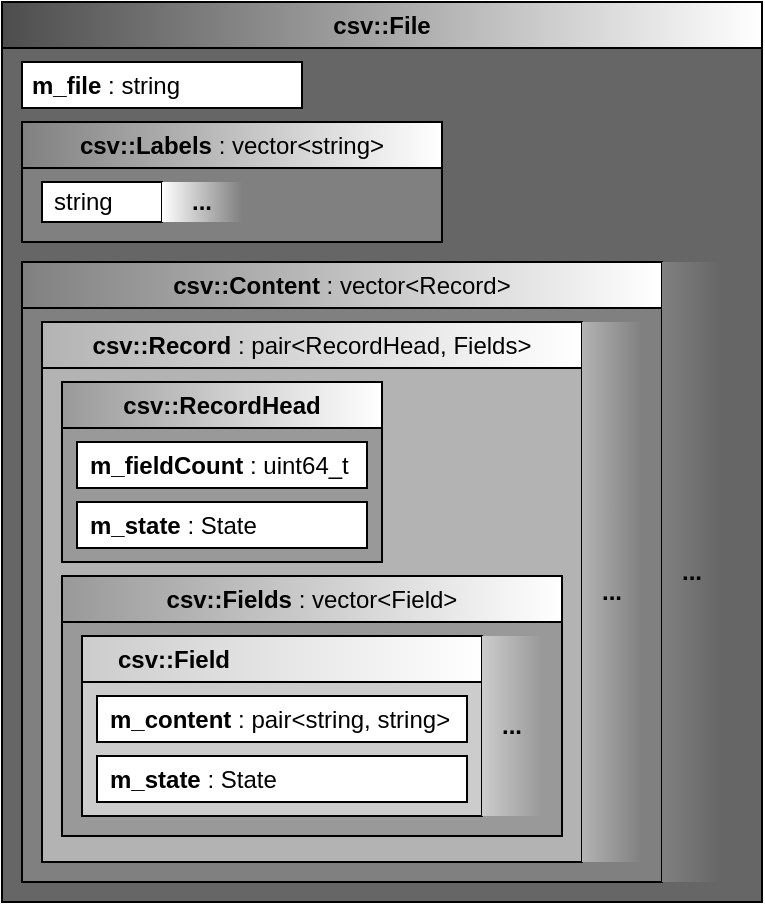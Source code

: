 <mxfile version="21.2.8" type="device">
  <diagram name="Page-1" id="bloeCuW-k2SkqoYwuxrO">
    <mxGraphModel dx="1870" dy="910" grid="1" gridSize="10" guides="1" tooltips="1" connect="1" arrows="1" fold="1" page="1" pageScale="1" pageWidth="1169" pageHeight="827" background="#ffffff" math="0" shadow="0">
      <root>
        <mxCell id="0" />
        <mxCell id="1" parent="0" />
        <mxCell id="SvTgfC43jSzVeKnuM5TM-2" value="csv::File" style="swimlane;whiteSpace=wrap;html=1;swimlaneFillColor=#666666;absoluteArcSize=0;rounded=0;swimlaneLine=1;glass=0;shadow=0;backgroundOutline=1;fillColor=default;gradientColor=#4D4D4D;gradientDirection=west;" parent="1" vertex="1">
          <mxGeometry x="40" y="40" width="380" height="450" as="geometry">
            <mxRectangle x="40" y="40" width="90" height="30" as="alternateBounds" />
          </mxGeometry>
        </mxCell>
        <mxCell id="SvTgfC43jSzVeKnuM5TM-3" value="csv::Labels&lt;span style=&quot;font-weight: normal;&quot;&gt; : vector&amp;lt;string&amp;gt;&lt;/span&gt;" style="swimlane;whiteSpace=wrap;html=1;horizontal=1;swimlaneBody=1;portConstraintRotation=0;enumerate=0;comic=0;treeMoving=0;treeFolding=0;swimlaneFillColor=#808080;gradientColor=#808080;gradientDirection=west;" parent="SvTgfC43jSzVeKnuM5TM-2" vertex="1">
          <mxGeometry x="10" y="60" width="210" height="60" as="geometry">
            <mxRectangle x="10" y="60" width="290" height="30" as="alternateBounds" />
          </mxGeometry>
        </mxCell>
        <mxCell id="SvTgfC43jSzVeKnuM5TM-8" value="string" style="rounded=0;whiteSpace=wrap;html=1;spacingLeft=4;align=left;" parent="SvTgfC43jSzVeKnuM5TM-3" vertex="1">
          <mxGeometry x="10" y="30" width="60" height="20" as="geometry" />
        </mxCell>
        <mxCell id="SvTgfC43jSzVeKnuM5TM-9" value="..." style="rounded=0;whiteSpace=wrap;html=1;strokeColor=none;fillColor=default;fontStyle=1;gradientColor=#808080;gradientDirection=east;" parent="SvTgfC43jSzVeKnuM5TM-3" vertex="1">
          <mxGeometry x="70" y="30" width="40" height="20" as="geometry" />
        </mxCell>
        <mxCell id="SvTgfC43jSzVeKnuM5TM-14" value="csv::Content&lt;span style=&quot;font-weight: normal;&quot;&gt; : vector&amp;lt;Record&amp;gt;&lt;/span&gt;" style="swimlane;whiteSpace=wrap;html=1;swimlaneFillColor=#808080;gradientColor=#808080;gradientDirection=west;" parent="SvTgfC43jSzVeKnuM5TM-2" vertex="1">
          <mxGeometry x="10" y="130" width="320" height="310" as="geometry" />
        </mxCell>
        <mxCell id="SvTgfC43jSzVeKnuM5TM-16" value="csv::Record&lt;span style=&quot;font-weight: normal;&quot;&gt; : pair&amp;lt;RecordHead, Fields&amp;gt;&lt;/span&gt;" style="swimlane;whiteSpace=wrap;html=1;swimlaneFillColor=#B3B3B3;gradientColor=#B3B3B3;gradientDirection=west;" parent="SvTgfC43jSzVeKnuM5TM-14" vertex="1">
          <mxGeometry x="10" y="30" width="270" height="270" as="geometry" />
        </mxCell>
        <mxCell id="SvTgfC43jSzVeKnuM5TM-27" value="csv::RecordHead" style="swimlane;whiteSpace=wrap;html=1;swimlaneFillColor=#999999;gradientColor=#999999;gradientDirection=west;" parent="SvTgfC43jSzVeKnuM5TM-16" vertex="1">
          <mxGeometry x="10" y="30" width="160" height="90" as="geometry" />
        </mxCell>
        <mxCell id="SvTgfC43jSzVeKnuM5TM-28" value="m_fieldCount&amp;nbsp;&lt;span style=&quot;font-weight: normal;&quot;&gt;: uint64_t&lt;/span&gt;" style="rounded=0;whiteSpace=wrap;html=1;fontStyle=1;spacingLeft=4;align=left;" parent="SvTgfC43jSzVeKnuM5TM-27" vertex="1">
          <mxGeometry x="7.5" y="30" width="145" height="23" as="geometry" />
        </mxCell>
        <mxCell id="SvTgfC43jSzVeKnuM5TM-29" value="m_state&lt;span style=&quot;font-weight: normal;&quot;&gt;&amp;nbsp;: State&lt;/span&gt;" style="rounded=0;whiteSpace=wrap;html=1;fontStyle=1;spacingLeft=4;align=left;" parent="SvTgfC43jSzVeKnuM5TM-27" vertex="1">
          <mxGeometry x="7.5" y="60" width="145" height="23" as="geometry" />
        </mxCell>
        <mxCell id="SvTgfC43jSzVeKnuM5TM-17" value="csv::Fields&lt;span style=&quot;font-weight: normal;&quot;&gt; : vector&amp;lt;Field&amp;gt;&lt;/span&gt;" style="swimlane;whiteSpace=wrap;html=1;swimlaneFillColor=#999999;gradientColor=#999999;gradientDirection=west;" parent="SvTgfC43jSzVeKnuM5TM-16" vertex="1">
          <mxGeometry x="10" y="127" width="250" height="130" as="geometry" />
        </mxCell>
        <mxCell id="SvTgfC43jSzVeKnuM5TM-18" value="csv::Field" style="swimlane;whiteSpace=wrap;html=1;swimlaneFillColor=#CCCCCC;gradientColor=#CCCCCC;gradientDirection=west;align=left;spacingLeft=16;" parent="SvTgfC43jSzVeKnuM5TM-17" vertex="1">
          <mxGeometry x="10" y="30" width="200" height="90" as="geometry" />
        </mxCell>
        <mxCell id="SvTgfC43jSzVeKnuM5TM-19" value="m_content&lt;span style=&quot;font-weight: normal;&quot;&gt;&amp;nbsp;: pair&amp;lt;string, string&amp;gt;&lt;/span&gt;" style="rounded=0;whiteSpace=wrap;html=1;fontStyle=1;spacingLeft=4;align=left;" parent="SvTgfC43jSzVeKnuM5TM-18" vertex="1">
          <mxGeometry x="7.5" y="30" width="185" height="23" as="geometry" />
        </mxCell>
        <mxCell id="SvTgfC43jSzVeKnuM5TM-20" value="m_state&lt;span style=&quot;font-weight: normal;&quot;&gt;&amp;nbsp;: State&lt;/span&gt;" style="rounded=0;whiteSpace=wrap;html=1;fontStyle=1;spacingLeft=4;align=left;" parent="SvTgfC43jSzVeKnuM5TM-18" vertex="1">
          <mxGeometry x="7.5" y="60" width="185" height="23" as="geometry" />
        </mxCell>
        <mxCell id="SvTgfC43jSzVeKnuM5TM-61" value="..." style="rounded=0;whiteSpace=wrap;html=1;strokeColor=none;fillColor=#CCCCCC;fontStyle=1;gradientColor=#999999;gradientDirection=east;" parent="SvTgfC43jSzVeKnuM5TM-17" vertex="1">
          <mxGeometry x="210" y="30" width="30" height="90" as="geometry" />
        </mxCell>
        <mxCell id="SvTgfC43jSzVeKnuM5TM-62" value="..." style="rounded=0;whiteSpace=wrap;html=1;strokeColor=none;fillColor=#B3B3B3;fontStyle=1;gradientColor=#808080;gradientDirection=east;" parent="SvTgfC43jSzVeKnuM5TM-14" vertex="1">
          <mxGeometry x="280" y="30" width="30" height="270" as="geometry" />
        </mxCell>
        <mxCell id="SvTgfC43jSzVeKnuM5TM-15" value="m_file&lt;span style=&quot;font-weight: normal;&quot;&gt; : string&lt;/span&gt;" style="rounded=0;whiteSpace=wrap;html=1;fontStyle=1;align=left;spacingRight=0;spacingLeft=3;" parent="SvTgfC43jSzVeKnuM5TM-2" vertex="1">
          <mxGeometry x="10" y="30" width="140" height="23" as="geometry" />
        </mxCell>
        <mxCell id="SvTgfC43jSzVeKnuM5TM-63" value="..." style="rounded=0;whiteSpace=wrap;html=1;strokeColor=none;fillColor=#808080;fontStyle=1;gradientColor=#666666;gradientDirection=east;" parent="SvTgfC43jSzVeKnuM5TM-2" vertex="1">
          <mxGeometry x="330" y="130" width="30" height="310" as="geometry" />
        </mxCell>
      </root>
    </mxGraphModel>
  </diagram>
</mxfile>
